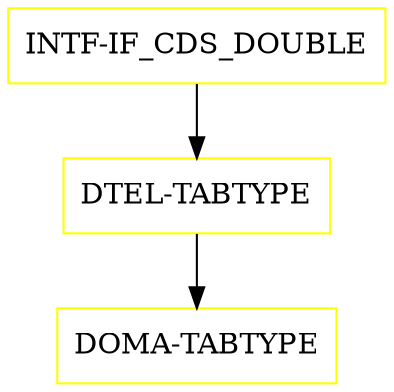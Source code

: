 digraph G {
  "INTF-IF_CDS_DOUBLE" [shape=box,color=yellow];
  "DTEL-TABTYPE" [shape=box,color=yellow,URL="./DTEL_TABTYPE.html"];
  "DOMA-TABTYPE" [shape=box,color=yellow,URL="./DOMA_TABTYPE.html"];
  "INTF-IF_CDS_DOUBLE" -> "DTEL-TABTYPE";
  "DTEL-TABTYPE" -> "DOMA-TABTYPE";
}
